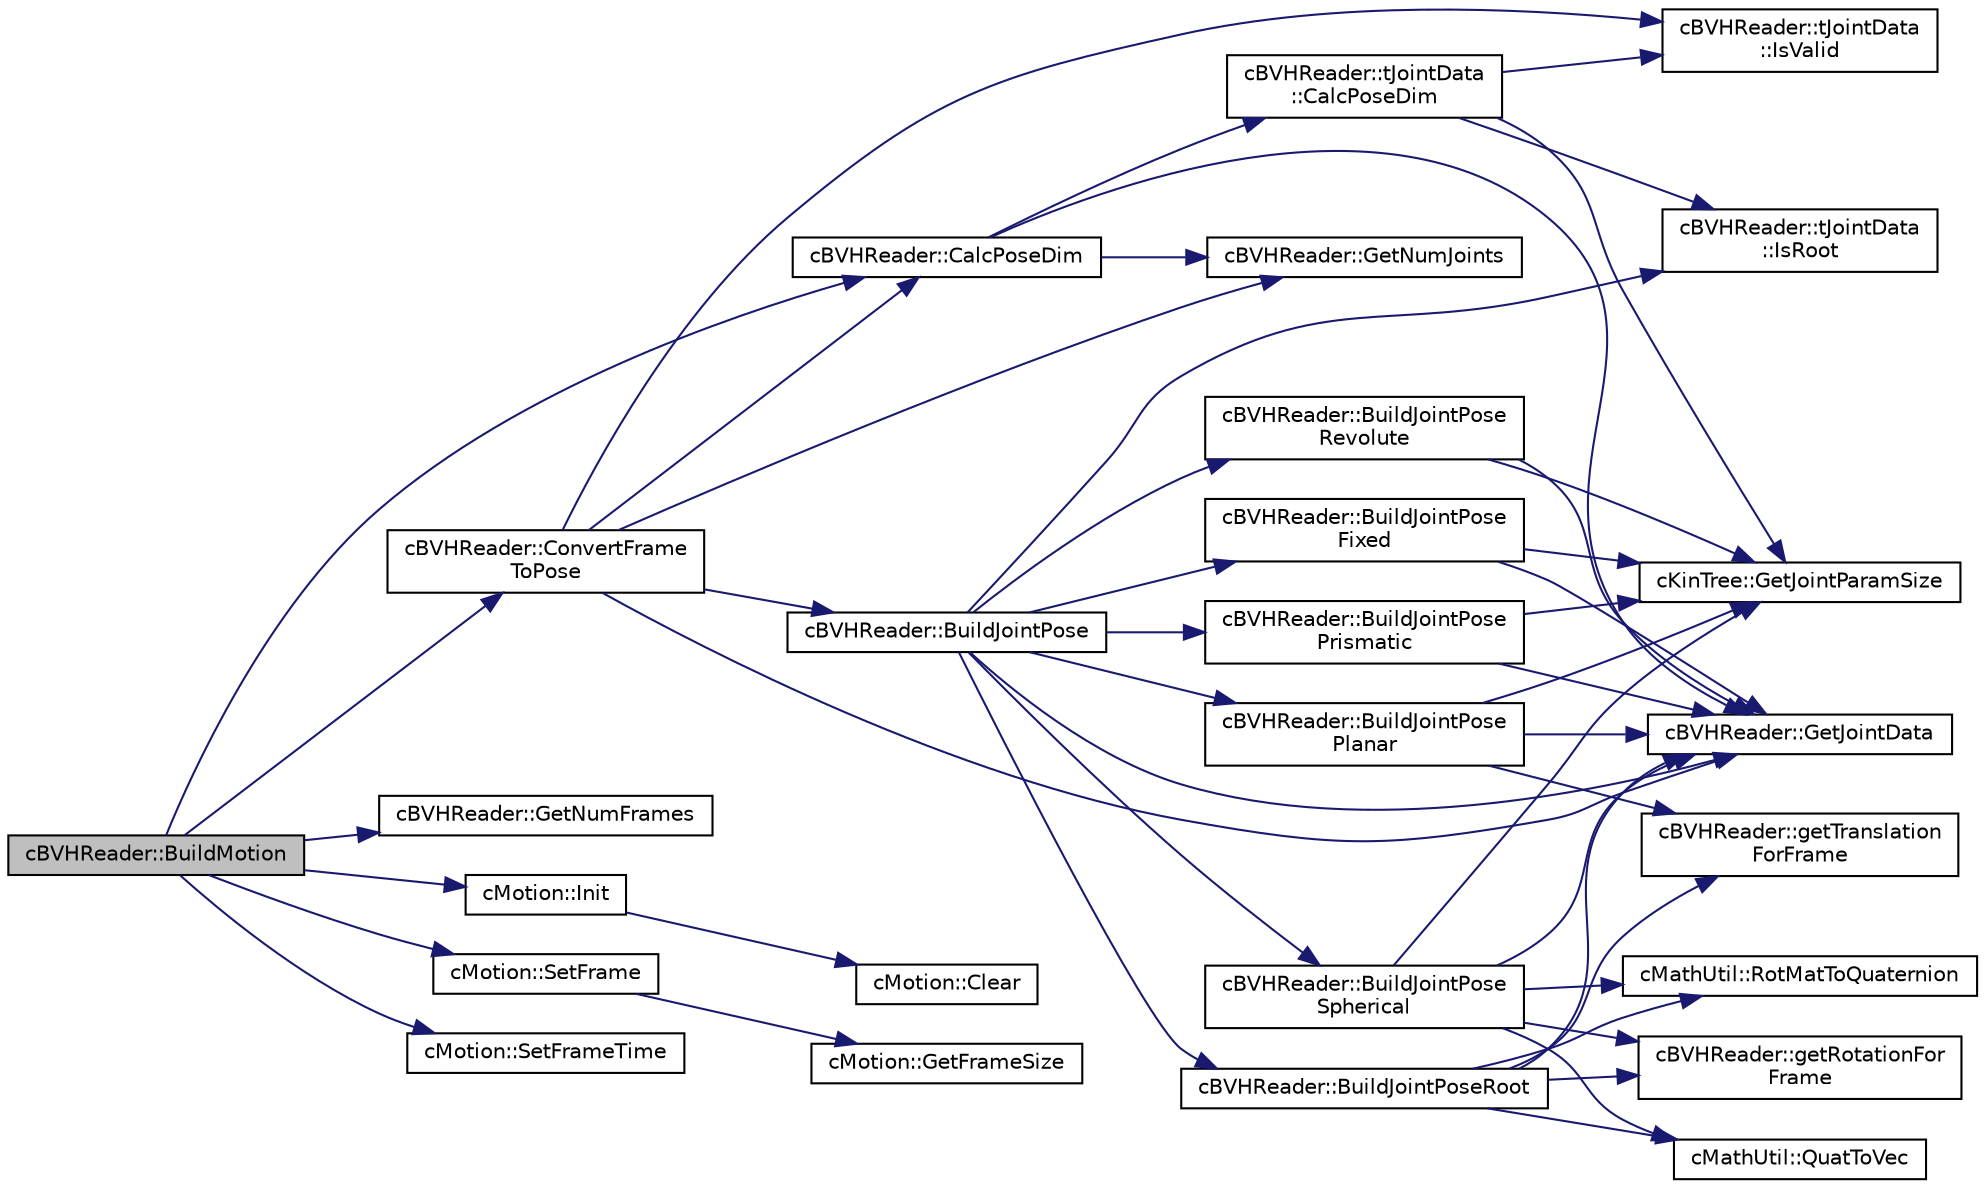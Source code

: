 digraph "cBVHReader::BuildMotion"
{
 // LATEX_PDF_SIZE
  edge [fontname="Helvetica",fontsize="10",labelfontname="Helvetica",labelfontsize="10"];
  node [fontname="Helvetica",fontsize="10",shape=record];
  rankdir="LR";
  Node1 [label="cBVHReader::BuildMotion",height=0.2,width=0.4,color="black", fillcolor="grey75", style="filled", fontcolor="black",tooltip=" "];
  Node1 -> Node2 [color="midnightblue",fontsize="10",style="solid",fontname="Helvetica"];
  Node2 [label="cBVHReader::CalcPoseDim",height=0.2,width=0.4,color="black", fillcolor="white", style="filled",URL="$classc_b_v_h_reader.html#a7d6c9d1b5a67298fb8994aee0c4144d7",tooltip=" "];
  Node2 -> Node3 [color="midnightblue",fontsize="10",style="solid",fontname="Helvetica"];
  Node3 [label="cBVHReader::tJointData\l::CalcPoseDim",height=0.2,width=0.4,color="black", fillcolor="white", style="filled",URL="$structc_b_v_h_reader_1_1t_joint_data.html#aa9c02a3494e56953446c6c2d193a2c18",tooltip=" "];
  Node3 -> Node4 [color="midnightblue",fontsize="10",style="solid",fontname="Helvetica"];
  Node4 [label="cKinTree::GetJointParamSize",height=0.2,width=0.4,color="black", fillcolor="white", style="filled",URL="$classc_kin_tree.html#a9c308e9e4654d96bcc47ba02770a06ea",tooltip=" "];
  Node3 -> Node5 [color="midnightblue",fontsize="10",style="solid",fontname="Helvetica"];
  Node5 [label="cBVHReader::tJointData\l::IsRoot",height=0.2,width=0.4,color="black", fillcolor="white", style="filled",URL="$structc_b_v_h_reader_1_1t_joint_data.html#af0038f49cfc0db6c1c8c7dc23be51564",tooltip=" "];
  Node3 -> Node6 [color="midnightblue",fontsize="10",style="solid",fontname="Helvetica"];
  Node6 [label="cBVHReader::tJointData\l::IsValid",height=0.2,width=0.4,color="black", fillcolor="white", style="filled",URL="$structc_b_v_h_reader_1_1t_joint_data.html#a01e2e3fcacad6ec1c34867cbde7fa968",tooltip=" "];
  Node2 -> Node7 [color="midnightblue",fontsize="10",style="solid",fontname="Helvetica"];
  Node7 [label="cBVHReader::GetJointData",height=0.2,width=0.4,color="black", fillcolor="white", style="filled",URL="$classc_b_v_h_reader.html#a533017ceff68ac1c102f7bad5b52c607",tooltip=" "];
  Node2 -> Node8 [color="midnightblue",fontsize="10",style="solid",fontname="Helvetica"];
  Node8 [label="cBVHReader::GetNumJoints",height=0.2,width=0.4,color="black", fillcolor="white", style="filled",URL="$classc_b_v_h_reader.html#a4fd48c659af50f664f8497c9844fe905",tooltip=" "];
  Node1 -> Node9 [color="midnightblue",fontsize="10",style="solid",fontname="Helvetica"];
  Node9 [label="cBVHReader::ConvertFrame\lToPose",height=0.2,width=0.4,color="black", fillcolor="white", style="filled",URL="$classc_b_v_h_reader.html#a6b35b7127ba27497b0124e74fa8a980d",tooltip=" "];
  Node9 -> Node10 [color="midnightblue",fontsize="10",style="solid",fontname="Helvetica"];
  Node10 [label="cBVHReader::BuildJointPose",height=0.2,width=0.4,color="black", fillcolor="white", style="filled",URL="$classc_b_v_h_reader.html#ae7d1a30a5feb5571f5e6223430901f45",tooltip=" "];
  Node10 -> Node11 [color="midnightblue",fontsize="10",style="solid",fontname="Helvetica"];
  Node11 [label="cBVHReader::BuildJointPose\lFixed",height=0.2,width=0.4,color="black", fillcolor="white", style="filled",URL="$classc_b_v_h_reader.html#a327bf9231bea79a8a26e38428890eb26",tooltip=" "];
  Node11 -> Node7 [color="midnightblue",fontsize="10",style="solid",fontname="Helvetica"];
  Node11 -> Node4 [color="midnightblue",fontsize="10",style="solid",fontname="Helvetica"];
  Node10 -> Node12 [color="midnightblue",fontsize="10",style="solid",fontname="Helvetica"];
  Node12 [label="cBVHReader::BuildJointPose\lPlanar",height=0.2,width=0.4,color="black", fillcolor="white", style="filled",URL="$classc_b_v_h_reader.html#a8f4abaf5322d352b7f98526e439ee459",tooltip=" "];
  Node12 -> Node7 [color="midnightblue",fontsize="10",style="solid",fontname="Helvetica"];
  Node12 -> Node4 [color="midnightblue",fontsize="10",style="solid",fontname="Helvetica"];
  Node12 -> Node13 [color="midnightblue",fontsize="10",style="solid",fontname="Helvetica"];
  Node13 [label="cBVHReader::getTranslation\lForFrame",height=0.2,width=0.4,color="black", fillcolor="white", style="filled",URL="$classc_b_v_h_reader.html#a8694d2096206c451f5b18e9a0ed58df2",tooltip=" "];
  Node10 -> Node14 [color="midnightblue",fontsize="10",style="solid",fontname="Helvetica"];
  Node14 [label="cBVHReader::BuildJointPose\lPrismatic",height=0.2,width=0.4,color="black", fillcolor="white", style="filled",URL="$classc_b_v_h_reader.html#a7d296d61350f5f9c1f9c4ffc2fe1b51d",tooltip=" "];
  Node14 -> Node7 [color="midnightblue",fontsize="10",style="solid",fontname="Helvetica"];
  Node14 -> Node4 [color="midnightblue",fontsize="10",style="solid",fontname="Helvetica"];
  Node10 -> Node15 [color="midnightblue",fontsize="10",style="solid",fontname="Helvetica"];
  Node15 [label="cBVHReader::BuildJointPose\lRevolute",height=0.2,width=0.4,color="black", fillcolor="white", style="filled",URL="$classc_b_v_h_reader.html#a04dde7acf8ea39ab68310a6166bce895",tooltip=" "];
  Node15 -> Node7 [color="midnightblue",fontsize="10",style="solid",fontname="Helvetica"];
  Node15 -> Node4 [color="midnightblue",fontsize="10",style="solid",fontname="Helvetica"];
  Node10 -> Node16 [color="midnightblue",fontsize="10",style="solid",fontname="Helvetica"];
  Node16 [label="cBVHReader::BuildJointPoseRoot",height=0.2,width=0.4,color="black", fillcolor="white", style="filled",URL="$classc_b_v_h_reader.html#ab3574151b6f224c801ecdac505a3e2ab",tooltip=" "];
  Node16 -> Node7 [color="midnightblue",fontsize="10",style="solid",fontname="Helvetica"];
  Node16 -> Node17 [color="midnightblue",fontsize="10",style="solid",fontname="Helvetica"];
  Node17 [label="cBVHReader::getRotationFor\lFrame",height=0.2,width=0.4,color="black", fillcolor="white", style="filled",URL="$classc_b_v_h_reader.html#a1ea91d1930eac71e6bcd24f3164d601b",tooltip=" "];
  Node16 -> Node13 [color="midnightblue",fontsize="10",style="solid",fontname="Helvetica"];
  Node16 -> Node18 [color="midnightblue",fontsize="10",style="solid",fontname="Helvetica"];
  Node18 [label="cMathUtil::QuatToVec",height=0.2,width=0.4,color="black", fillcolor="white", style="filled",URL="$classc_math_util.html#a703bd693dac0d20b433690577d9a8dcc",tooltip=" "];
  Node16 -> Node19 [color="midnightblue",fontsize="10",style="solid",fontname="Helvetica"];
  Node19 [label="cMathUtil::RotMatToQuaternion",height=0.2,width=0.4,color="black", fillcolor="white", style="filled",URL="$classc_math_util.html#a0e66d8338b4681f3821cf8f618637210",tooltip=" "];
  Node10 -> Node20 [color="midnightblue",fontsize="10",style="solid",fontname="Helvetica"];
  Node20 [label="cBVHReader::BuildJointPose\lSpherical",height=0.2,width=0.4,color="black", fillcolor="white", style="filled",URL="$classc_b_v_h_reader.html#a8afc9ff26916abc29afab718a7b2b7d7",tooltip=" "];
  Node20 -> Node7 [color="midnightblue",fontsize="10",style="solid",fontname="Helvetica"];
  Node20 -> Node4 [color="midnightblue",fontsize="10",style="solid",fontname="Helvetica"];
  Node20 -> Node17 [color="midnightblue",fontsize="10",style="solid",fontname="Helvetica"];
  Node20 -> Node18 [color="midnightblue",fontsize="10",style="solid",fontname="Helvetica"];
  Node20 -> Node19 [color="midnightblue",fontsize="10",style="solid",fontname="Helvetica"];
  Node10 -> Node7 [color="midnightblue",fontsize="10",style="solid",fontname="Helvetica"];
  Node10 -> Node5 [color="midnightblue",fontsize="10",style="solid",fontname="Helvetica"];
  Node9 -> Node2 [color="midnightblue",fontsize="10",style="solid",fontname="Helvetica"];
  Node9 -> Node7 [color="midnightblue",fontsize="10",style="solid",fontname="Helvetica"];
  Node9 -> Node8 [color="midnightblue",fontsize="10",style="solid",fontname="Helvetica"];
  Node9 -> Node6 [color="midnightblue",fontsize="10",style="solid",fontname="Helvetica"];
  Node1 -> Node21 [color="midnightblue",fontsize="10",style="solid",fontname="Helvetica"];
  Node21 [label="cBVHReader::GetNumFrames",height=0.2,width=0.4,color="black", fillcolor="white", style="filled",URL="$classc_b_v_h_reader.html#abf301754a88592f7aefc33d232ed75a8",tooltip=" "];
  Node1 -> Node22 [color="midnightblue",fontsize="10",style="solid",fontname="Helvetica"];
  Node22 [label="cMotion::Init",height=0.2,width=0.4,color="black", fillcolor="white", style="filled",URL="$classc_motion.html#a4956f7ab85031b6315d8f37c55f4150e",tooltip=" "];
  Node22 -> Node23 [color="midnightblue",fontsize="10",style="solid",fontname="Helvetica"];
  Node23 [label="cMotion::Clear",height=0.2,width=0.4,color="black", fillcolor="white", style="filled",URL="$classc_motion.html#a28214fbd90812de3143b7a716df52d35",tooltip=" "];
  Node1 -> Node24 [color="midnightblue",fontsize="10",style="solid",fontname="Helvetica"];
  Node24 [label="cMotion::SetFrame",height=0.2,width=0.4,color="black", fillcolor="white", style="filled",URL="$classc_motion.html#a898c8949017fb69a51b88ee1ae6ddb68",tooltip=" "];
  Node24 -> Node25 [color="midnightblue",fontsize="10",style="solid",fontname="Helvetica"];
  Node25 [label="cMotion::GetFrameSize",height=0.2,width=0.4,color="black", fillcolor="white", style="filled",URL="$classc_motion.html#ae70cd8ffa5ec5ef8f08f70d2ed7147e8",tooltip=" "];
  Node1 -> Node26 [color="midnightblue",fontsize="10",style="solid",fontname="Helvetica"];
  Node26 [label="cMotion::SetFrameTime",height=0.2,width=0.4,color="black", fillcolor="white", style="filled",URL="$classc_motion.html#a9b6d6e1cc10861fd2f7df5436e469c42",tooltip=" "];
}

